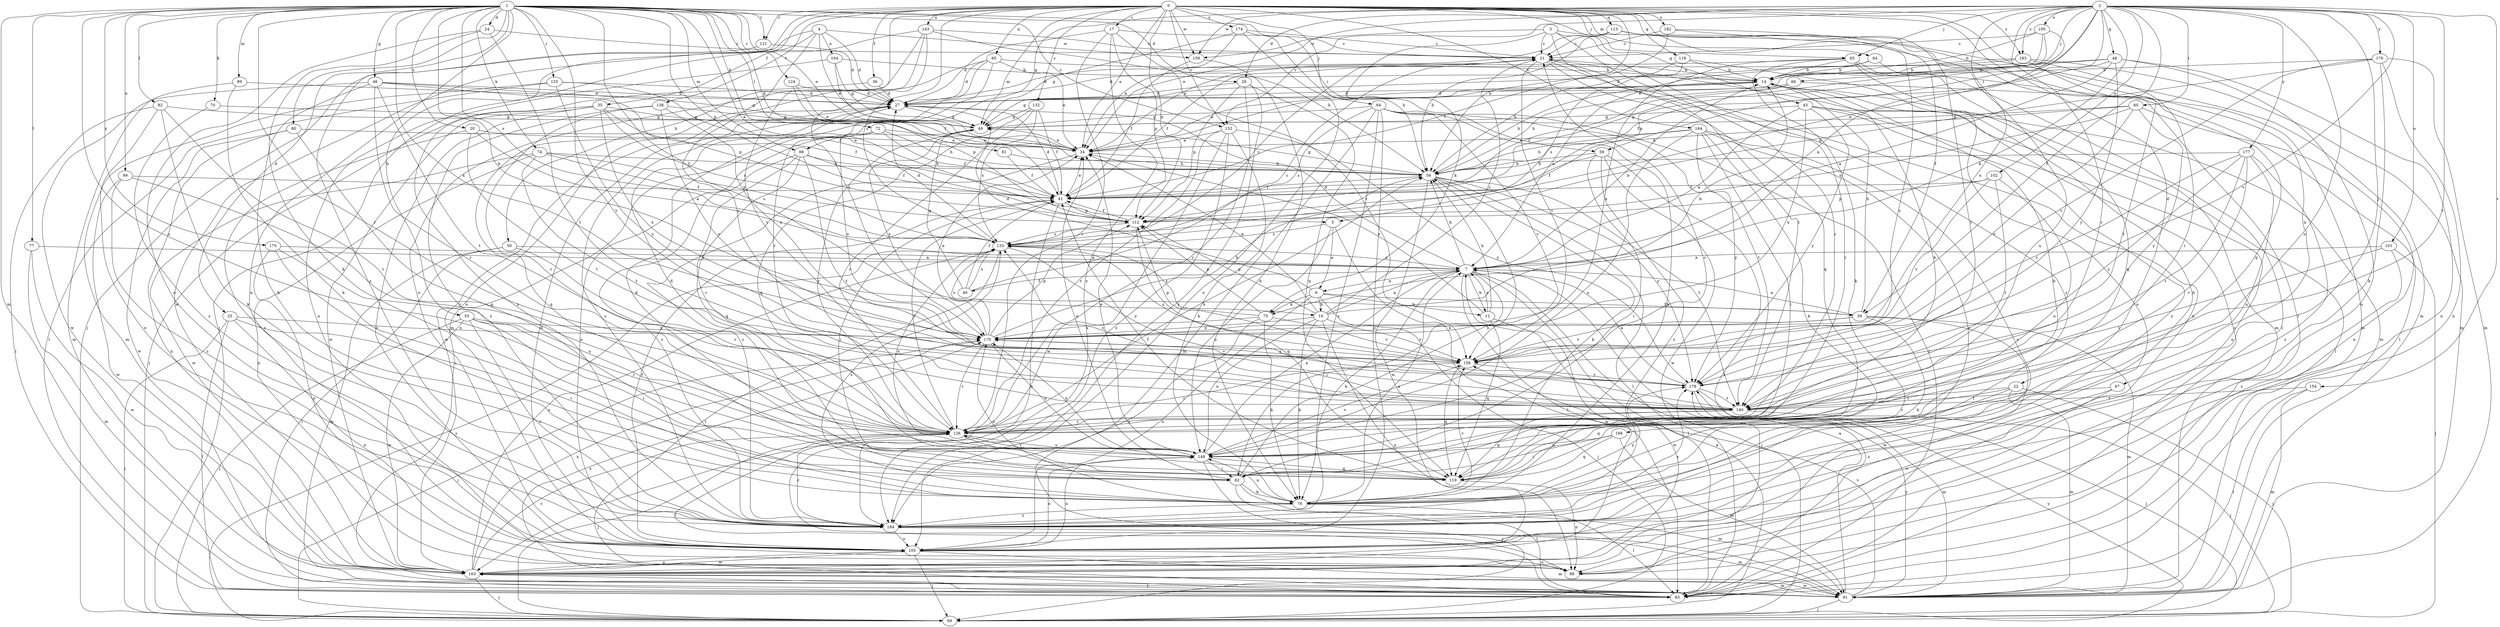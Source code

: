 strict digraph  {
0;
1;
2;
3;
4;
5;
6;
7;
10;
12;
14;
17;
20;
21;
22;
24;
25;
26;
27;
34;
35;
36;
39;
40;
41;
43;
46;
48;
49;
50;
55;
56;
59;
60;
62;
64;
65;
66;
67;
69;
70;
72;
74;
75;
76;
77;
80;
81;
82;
83;
84;
88;
89;
91;
95;
98;
99;
100;
101;
102;
104;
105;
112;
113;
118;
119;
121;
124;
125;
126;
132;
133;
136;
140;
143;
148;
152;
154;
156;
159;
163;
164;
166;
170;
174;
175;
176;
177;
178;
182;
183;
184;
0 -> 17  [label=c];
0 -> 22  [label=d];
0 -> 34  [label=e];
0 -> 35  [label=f];
0 -> 36  [label=f];
0 -> 39  [label=f];
0 -> 43  [label=g];
0 -> 50  [label=h];
0 -> 55  [label=h];
0 -> 56  [label=h];
0 -> 64  [label=j];
0 -> 65  [label=j];
0 -> 84  [label=m];
0 -> 88  [label=m];
0 -> 95  [label=n];
0 -> 112  [label=p];
0 -> 113  [label=q];
0 -> 118  [label=q];
0 -> 121  [label=r];
0 -> 132  [label=s];
0 -> 133  [label=s];
0 -> 136  [label=t];
0 -> 143  [label=u];
0 -> 152  [label=v];
0 -> 159  [label=w];
0 -> 164  [label=x];
0 -> 166  [label=x];
0 -> 174  [label=y];
0 -> 182  [label=z];
0 -> 183  [label=z];
1 -> 5  [label=a];
1 -> 10  [label=b];
1 -> 20  [label=c];
1 -> 24  [label=d];
1 -> 25  [label=d];
1 -> 26  [label=d];
1 -> 34  [label=e];
1 -> 39  [label=f];
1 -> 46  [label=g];
1 -> 56  [label=h];
1 -> 59  [label=i];
1 -> 70  [label=k];
1 -> 72  [label=k];
1 -> 74  [label=k];
1 -> 77  [label=l];
1 -> 80  [label=l];
1 -> 81  [label=l];
1 -> 82  [label=l];
1 -> 88  [label=m];
1 -> 89  [label=m];
1 -> 91  [label=m];
1 -> 98  [label=n];
1 -> 99  [label=o];
1 -> 112  [label=p];
1 -> 121  [label=r];
1 -> 124  [label=r];
1 -> 125  [label=r];
1 -> 126  [label=r];
1 -> 133  [label=s];
1 -> 140  [label=t];
1 -> 148  [label=u];
1 -> 152  [label=v];
1 -> 170  [label=x];
1 -> 175  [label=y];
2 -> 5  [label=a];
2 -> 26  [label=d];
2 -> 34  [label=e];
2 -> 39  [label=f];
2 -> 48  [label=g];
2 -> 49  [label=g];
2 -> 59  [label=i];
2 -> 60  [label=i];
2 -> 65  [label=j];
2 -> 66  [label=j];
2 -> 67  [label=j];
2 -> 75  [label=k];
2 -> 100  [label=o];
2 -> 101  [label=o];
2 -> 102  [label=o];
2 -> 112  [label=p];
2 -> 126  [label=r];
2 -> 140  [label=t];
2 -> 148  [label=u];
2 -> 152  [label=v];
2 -> 154  [label=v];
2 -> 156  [label=v];
2 -> 159  [label=w];
2 -> 170  [label=x];
2 -> 176  [label=y];
2 -> 177  [label=y];
2 -> 183  [label=z];
3 -> 21  [label=c];
3 -> 62  [label=i];
3 -> 75  [label=k];
3 -> 83  [label=l];
3 -> 126  [label=r];
3 -> 140  [label=t];
3 -> 159  [label=w];
4 -> 27  [label=d];
4 -> 34  [label=e];
4 -> 69  [label=j];
4 -> 104  [label=o];
4 -> 159  [label=w];
4 -> 163  [label=w];
4 -> 178  [label=y];
5 -> 6  [label=a];
5 -> 83  [label=l];
5 -> 133  [label=s];
5 -> 148  [label=u];
6 -> 10  [label=b];
6 -> 12  [label=b];
6 -> 27  [label=d];
6 -> 39  [label=f];
6 -> 69  [label=j];
6 -> 75  [label=k];
6 -> 105  [label=o];
7 -> 6  [label=a];
7 -> 12  [label=b];
7 -> 14  [label=b];
7 -> 27  [label=d];
7 -> 40  [label=f];
7 -> 56  [label=h];
7 -> 62  [label=i];
7 -> 69  [label=j];
7 -> 76  [label=k];
7 -> 83  [label=l];
7 -> 163  [label=w];
10 -> 7  [label=a];
10 -> 14  [label=b];
10 -> 21  [label=c];
10 -> 34  [label=e];
10 -> 76  [label=k];
10 -> 98  [label=n];
10 -> 112  [label=p];
10 -> 148  [label=u];
10 -> 156  [label=v];
10 -> 170  [label=x];
12 -> 7  [label=a];
12 -> 34  [label=e];
12 -> 56  [label=h];
12 -> 119  [label=q];
12 -> 163  [label=w];
14 -> 27  [label=d];
14 -> 34  [label=e];
14 -> 49  [label=g];
14 -> 56  [label=h];
14 -> 91  [label=m];
17 -> 21  [label=c];
17 -> 27  [label=d];
17 -> 112  [label=p];
17 -> 126  [label=r];
17 -> 156  [label=v];
17 -> 184  [label=z];
20 -> 7  [label=a];
20 -> 34  [label=e];
20 -> 140  [label=t];
20 -> 184  [label=z];
21 -> 14  [label=b];
21 -> 41  [label=f];
21 -> 98  [label=n];
21 -> 119  [label=q];
21 -> 156  [label=v];
21 -> 184  [label=z];
22 -> 69  [label=j];
22 -> 91  [label=m];
22 -> 119  [label=q];
22 -> 126  [label=r];
22 -> 140  [label=t];
24 -> 21  [label=c];
24 -> 76  [label=k];
24 -> 105  [label=o];
24 -> 140  [label=t];
25 -> 62  [label=i];
25 -> 69  [label=j];
25 -> 83  [label=l];
25 -> 98  [label=n];
25 -> 170  [label=x];
26 -> 27  [label=d];
26 -> 112  [label=p];
26 -> 119  [label=q];
26 -> 126  [label=r];
26 -> 184  [label=z];
27 -> 49  [label=g];
27 -> 163  [label=w];
27 -> 184  [label=z];
34 -> 56  [label=h];
34 -> 184  [label=z];
35 -> 41  [label=f];
35 -> 49  [label=g];
35 -> 69  [label=j];
35 -> 105  [label=o];
35 -> 133  [label=s];
35 -> 163  [label=w];
35 -> 170  [label=x];
36 -> 27  [label=d];
36 -> 184  [label=z];
39 -> 7  [label=a];
39 -> 14  [label=b];
39 -> 76  [label=k];
39 -> 91  [label=m];
39 -> 156  [label=v];
39 -> 163  [label=w];
39 -> 170  [label=x];
40 -> 21  [label=c];
40 -> 41  [label=f];
40 -> 49  [label=g];
40 -> 133  [label=s];
41 -> 27  [label=d];
41 -> 34  [label=e];
41 -> 62  [label=i];
41 -> 98  [label=n];
41 -> 112  [label=p];
43 -> 7  [label=a];
43 -> 49  [label=g];
43 -> 83  [label=l];
43 -> 98  [label=n];
43 -> 170  [label=x];
43 -> 178  [label=y];
43 -> 184  [label=z];
46 -> 27  [label=d];
46 -> 49  [label=g];
46 -> 76  [label=k];
46 -> 112  [label=p];
46 -> 126  [label=r];
46 -> 140  [label=t];
46 -> 163  [label=w];
48 -> 7  [label=a];
48 -> 14  [label=b];
48 -> 27  [label=d];
48 -> 41  [label=f];
48 -> 98  [label=n];
48 -> 105  [label=o];
48 -> 178  [label=y];
49 -> 34  [label=e];
49 -> 105  [label=o];
49 -> 126  [label=r];
49 -> 170  [label=x];
50 -> 7  [label=a];
50 -> 83  [label=l];
50 -> 91  [label=m];
50 -> 126  [label=r];
55 -> 62  [label=i];
55 -> 69  [label=j];
55 -> 126  [label=r];
55 -> 163  [label=w];
55 -> 170  [label=x];
55 -> 184  [label=z];
56 -> 41  [label=f];
56 -> 49  [label=g];
56 -> 76  [label=k];
56 -> 83  [label=l];
56 -> 140  [label=t];
56 -> 163  [label=w];
56 -> 178  [label=y];
59 -> 41  [label=f];
59 -> 56  [label=h];
59 -> 62  [label=i];
59 -> 83  [label=l];
59 -> 163  [label=w];
59 -> 184  [label=z];
60 -> 49  [label=g];
60 -> 56  [label=h];
60 -> 98  [label=n];
60 -> 133  [label=s];
60 -> 156  [label=v];
60 -> 178  [label=y];
62 -> 27  [label=d];
62 -> 34  [label=e];
62 -> 56  [label=h];
62 -> 76  [label=k];
62 -> 83  [label=l];
62 -> 91  [label=m];
64 -> 49  [label=g];
64 -> 76  [label=k];
64 -> 83  [label=l];
64 -> 91  [label=m];
64 -> 105  [label=o];
64 -> 133  [label=s];
64 -> 140  [label=t];
64 -> 156  [label=v];
64 -> 184  [label=z];
65 -> 14  [label=b];
65 -> 27  [label=d];
65 -> 76  [label=k];
65 -> 83  [label=l];
65 -> 91  [label=m];
65 -> 105  [label=o];
65 -> 170  [label=x];
66 -> 27  [label=d];
66 -> 41  [label=f];
66 -> 56  [label=h];
66 -> 83  [label=l];
67 -> 105  [label=o];
67 -> 140  [label=t];
67 -> 184  [label=z];
69 -> 7  [label=a];
69 -> 133  [label=s];
69 -> 178  [label=y];
70 -> 49  [label=g];
70 -> 184  [label=z];
72 -> 34  [label=e];
72 -> 41  [label=f];
72 -> 56  [label=h];
72 -> 119  [label=q];
72 -> 170  [label=x];
74 -> 56  [label=h];
74 -> 98  [label=n];
74 -> 112  [label=p];
74 -> 133  [label=s];
74 -> 140  [label=t];
74 -> 163  [label=w];
75 -> 76  [label=k];
75 -> 112  [label=p];
75 -> 133  [label=s];
75 -> 156  [label=v];
75 -> 170  [label=x];
75 -> 184  [label=z];
76 -> 7  [label=a];
76 -> 14  [label=b];
76 -> 83  [label=l];
76 -> 133  [label=s];
76 -> 148  [label=u];
76 -> 156  [label=v];
76 -> 170  [label=x];
76 -> 178  [label=y];
76 -> 184  [label=z];
77 -> 7  [label=a];
77 -> 91  [label=m];
77 -> 163  [label=w];
80 -> 34  [label=e];
80 -> 98  [label=n];
80 -> 119  [label=q];
80 -> 163  [label=w];
81 -> 41  [label=f];
81 -> 56  [label=h];
82 -> 49  [label=g];
82 -> 76  [label=k];
82 -> 83  [label=l];
82 -> 105  [label=o];
82 -> 126  [label=r];
83 -> 21  [label=c];
83 -> 170  [label=x];
84 -> 7  [label=a];
84 -> 14  [label=b];
84 -> 91  [label=m];
88 -> 41  [label=f];
88 -> 56  [label=h];
88 -> 119  [label=q];
88 -> 126  [label=r];
88 -> 140  [label=t];
88 -> 184  [label=z];
89 -> 27  [label=d];
89 -> 76  [label=k];
89 -> 91  [label=m];
91 -> 7  [label=a];
91 -> 69  [label=j];
91 -> 156  [label=v];
91 -> 163  [label=w];
91 -> 178  [label=y];
95 -> 14  [label=b];
95 -> 27  [label=d];
95 -> 34  [label=e];
95 -> 91  [label=m];
95 -> 105  [label=o];
95 -> 126  [label=r];
99 -> 41  [label=f];
99 -> 126  [label=r];
99 -> 163  [label=w];
99 -> 184  [label=z];
100 -> 7  [label=a];
100 -> 14  [label=b];
100 -> 21  [label=c];
100 -> 34  [label=e];
100 -> 112  [label=p];
101 -> 7  [label=a];
101 -> 69  [label=j];
101 -> 140  [label=t];
101 -> 184  [label=z];
102 -> 41  [label=f];
102 -> 112  [label=p];
102 -> 140  [label=t];
102 -> 148  [label=u];
102 -> 156  [label=v];
104 -> 14  [label=b];
104 -> 41  [label=f];
104 -> 49  [label=g];
104 -> 98  [label=n];
105 -> 27  [label=d];
105 -> 41  [label=f];
105 -> 69  [label=j];
105 -> 91  [label=m];
105 -> 98  [label=n];
105 -> 148  [label=u];
105 -> 163  [label=w];
112 -> 41  [label=f];
112 -> 119  [label=q];
112 -> 133  [label=s];
113 -> 21  [label=c];
113 -> 34  [label=e];
113 -> 56  [label=h];
113 -> 91  [label=m];
113 -> 148  [label=u];
113 -> 178  [label=y];
118 -> 14  [label=b];
118 -> 56  [label=h];
118 -> 119  [label=q];
118 -> 133  [label=s];
119 -> 14  [label=b];
119 -> 41  [label=f];
119 -> 98  [label=n];
121 -> 27  [label=d];
121 -> 184  [label=z];
124 -> 27  [label=d];
124 -> 34  [label=e];
124 -> 112  [label=p];
125 -> 27  [label=d];
125 -> 41  [label=f];
125 -> 83  [label=l];
125 -> 91  [label=m];
125 -> 178  [label=y];
126 -> 14  [label=b];
126 -> 41  [label=f];
126 -> 56  [label=h];
126 -> 69  [label=j];
126 -> 83  [label=l];
126 -> 119  [label=q];
126 -> 148  [label=u];
132 -> 41  [label=f];
132 -> 49  [label=g];
132 -> 119  [label=q];
132 -> 126  [label=r];
132 -> 133  [label=s];
133 -> 7  [label=a];
133 -> 21  [label=c];
133 -> 27  [label=d];
133 -> 83  [label=l];
133 -> 148  [label=u];
133 -> 178  [label=y];
136 -> 49  [label=g];
136 -> 126  [label=r];
136 -> 156  [label=v];
136 -> 170  [label=x];
136 -> 184  [label=z];
140 -> 69  [label=j];
140 -> 119  [label=q];
140 -> 126  [label=r];
140 -> 133  [label=s];
143 -> 21  [label=c];
143 -> 56  [label=h];
143 -> 69  [label=j];
143 -> 105  [label=o];
143 -> 140  [label=t];
143 -> 170  [label=x];
148 -> 7  [label=a];
148 -> 21  [label=c];
148 -> 27  [label=d];
148 -> 34  [label=e];
148 -> 62  [label=i];
148 -> 69  [label=j];
148 -> 105  [label=o];
148 -> 119  [label=q];
148 -> 126  [label=r];
148 -> 156  [label=v];
148 -> 170  [label=x];
152 -> 34  [label=e];
152 -> 76  [label=k];
152 -> 126  [label=r];
152 -> 163  [label=w];
152 -> 178  [label=y];
152 -> 184  [label=z];
154 -> 83  [label=l];
154 -> 91  [label=m];
154 -> 140  [label=t];
156 -> 112  [label=p];
156 -> 119  [label=q];
156 -> 126  [label=r];
156 -> 133  [label=s];
156 -> 170  [label=x];
156 -> 178  [label=y];
159 -> 41  [label=f];
159 -> 76  [label=k];
163 -> 69  [label=j];
163 -> 83  [label=l];
163 -> 91  [label=m];
163 -> 105  [label=o];
163 -> 126  [label=r];
163 -> 133  [label=s];
163 -> 170  [label=x];
164 -> 34  [label=e];
164 -> 56  [label=h];
164 -> 62  [label=i];
164 -> 76  [label=k];
164 -> 105  [label=o];
164 -> 148  [label=u];
164 -> 178  [label=y];
164 -> 184  [label=z];
166 -> 62  [label=i];
166 -> 91  [label=m];
166 -> 119  [label=q];
166 -> 148  [label=u];
170 -> 34  [label=e];
170 -> 56  [label=h];
170 -> 69  [label=j];
170 -> 112  [label=p];
170 -> 126  [label=r];
170 -> 133  [label=s];
170 -> 148  [label=u];
170 -> 156  [label=v];
174 -> 21  [label=c];
174 -> 34  [label=e];
174 -> 49  [label=g];
174 -> 56  [label=h];
174 -> 105  [label=o];
175 -> 7  [label=a];
175 -> 62  [label=i];
175 -> 105  [label=o];
175 -> 148  [label=u];
176 -> 14  [label=b];
176 -> 76  [label=k];
176 -> 91  [label=m];
176 -> 98  [label=n];
176 -> 112  [label=p];
176 -> 156  [label=v];
177 -> 56  [label=h];
177 -> 126  [label=r];
177 -> 140  [label=t];
177 -> 148  [label=u];
177 -> 156  [label=v];
177 -> 178  [label=y];
177 -> 184  [label=z];
178 -> 7  [label=a];
178 -> 69  [label=j];
178 -> 91  [label=m];
178 -> 140  [label=t];
182 -> 21  [label=c];
182 -> 41  [label=f];
182 -> 119  [label=q];
182 -> 140  [label=t];
183 -> 14  [label=b];
183 -> 27  [label=d];
183 -> 91  [label=m];
183 -> 126  [label=r];
183 -> 140  [label=t];
184 -> 91  [label=m];
184 -> 105  [label=o];
184 -> 126  [label=r];
184 -> 178  [label=y];
}
